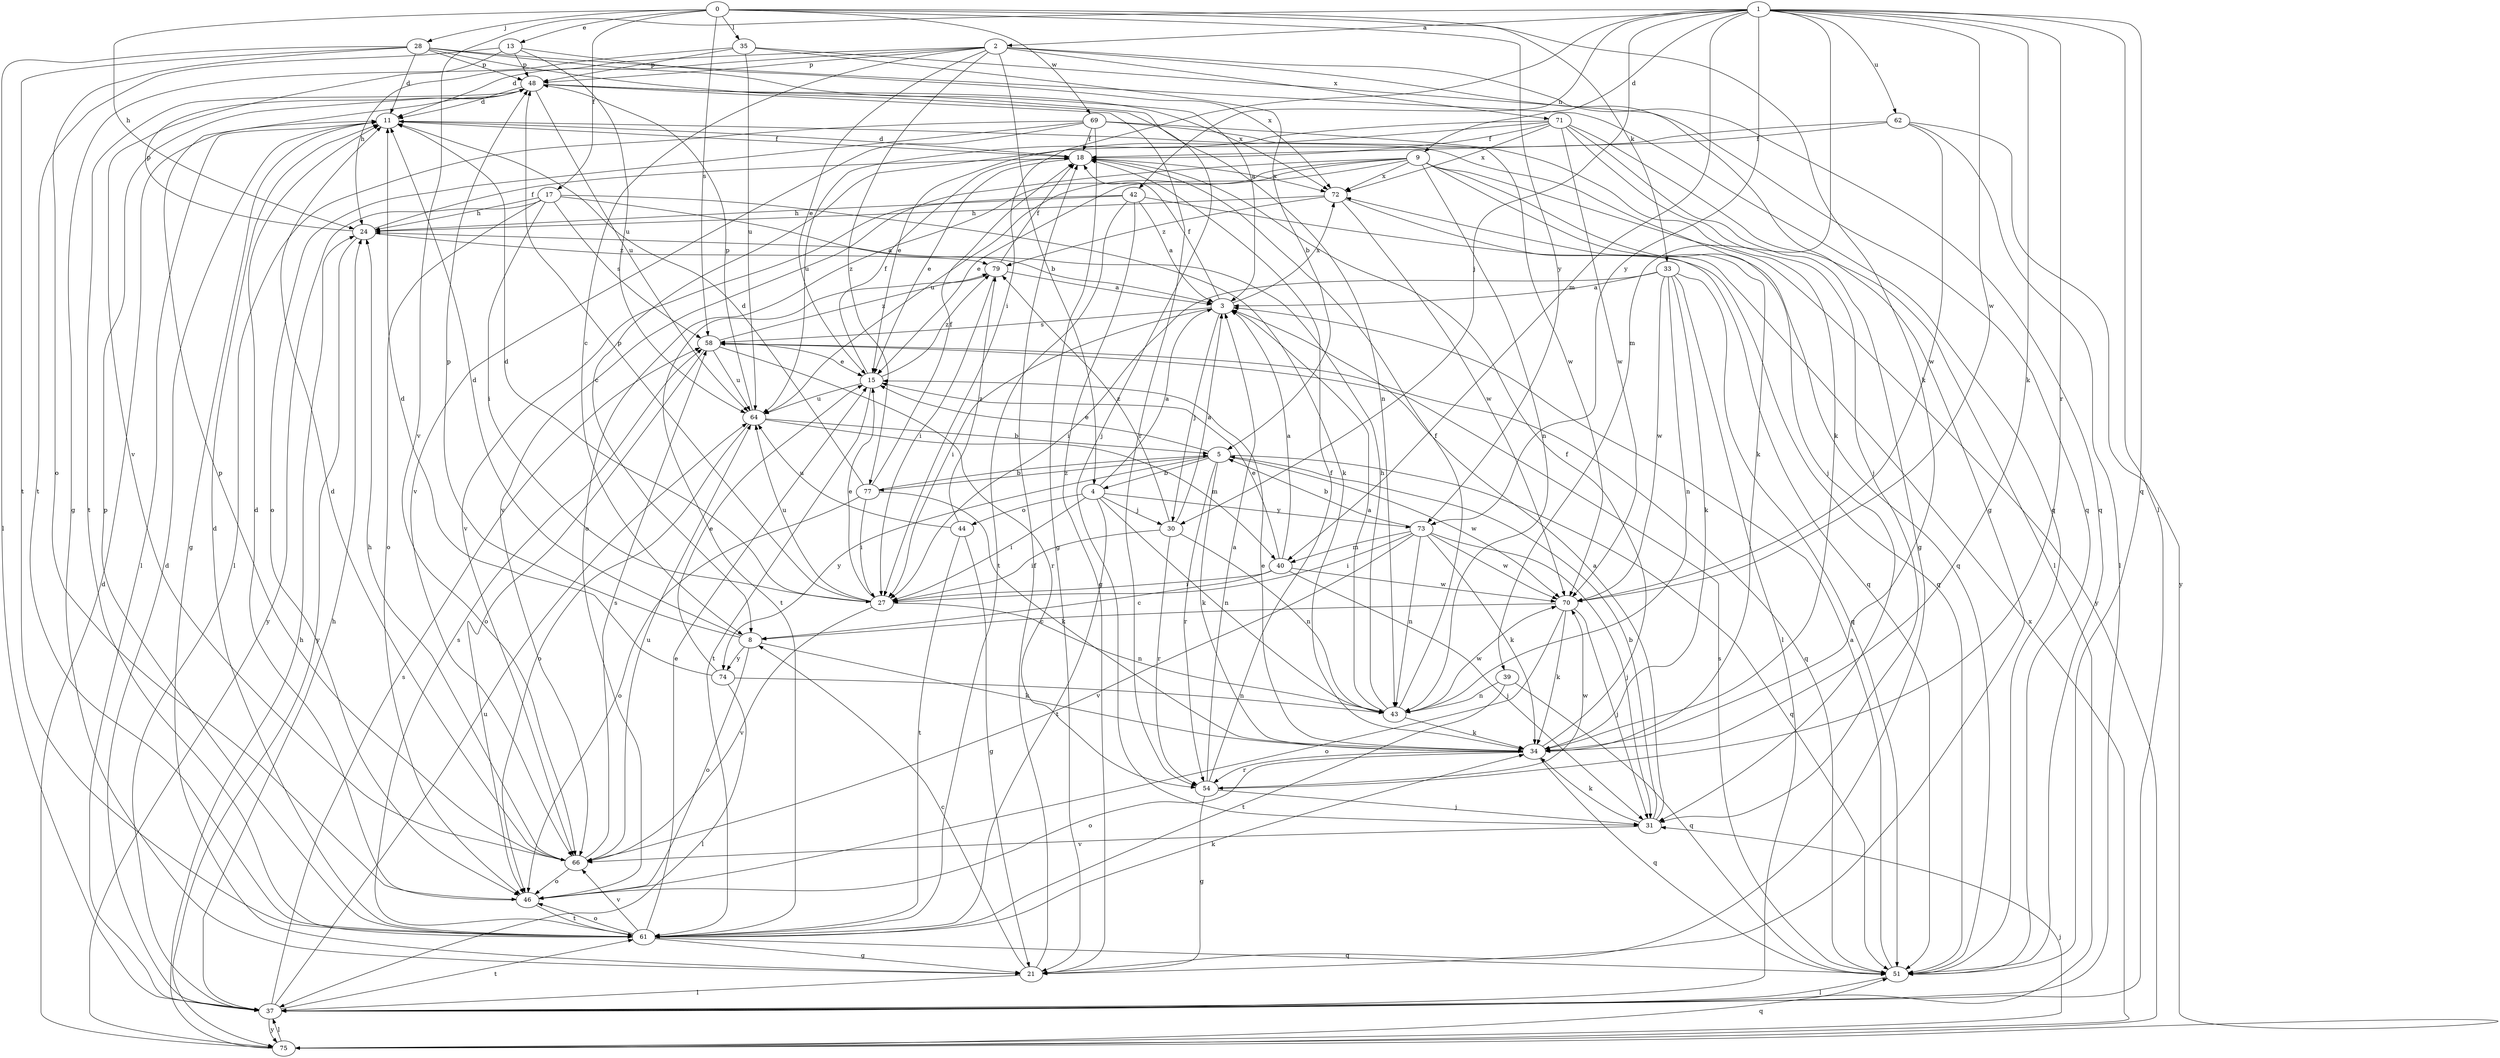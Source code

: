 strict digraph  {
0;
1;
2;
3;
4;
5;
8;
9;
11;
13;
15;
17;
18;
21;
24;
27;
28;
30;
31;
33;
34;
35;
37;
39;
40;
42;
43;
44;
46;
48;
51;
54;
58;
61;
62;
64;
66;
69;
70;
71;
72;
73;
74;
75;
77;
79;
0 -> 13  [label=e];
0 -> 17  [label=f];
0 -> 24  [label=h];
0 -> 28  [label=j];
0 -> 33  [label=k];
0 -> 34  [label=k];
0 -> 35  [label=l];
0 -> 58  [label=s];
0 -> 69  [label=w];
0 -> 73  [label=y];
1 -> 2  [label=a];
1 -> 9  [label=d];
1 -> 27  [label=i];
1 -> 30  [label=j];
1 -> 34  [label=k];
1 -> 37  [label=l];
1 -> 39  [label=m];
1 -> 40  [label=m];
1 -> 42  [label=n];
1 -> 51  [label=q];
1 -> 54  [label=r];
1 -> 62  [label=u];
1 -> 66  [label=v];
1 -> 70  [label=w];
1 -> 73  [label=y];
2 -> 4  [label=b];
2 -> 8  [label=c];
2 -> 11  [label=d];
2 -> 15  [label=e];
2 -> 21  [label=g];
2 -> 24  [label=h];
2 -> 48  [label=p];
2 -> 51  [label=q];
2 -> 71  [label=x];
2 -> 77  [label=z];
3 -> 18  [label=f];
3 -> 27  [label=i];
3 -> 30  [label=j];
3 -> 58  [label=s];
3 -> 72  [label=x];
4 -> 3  [label=a];
4 -> 27  [label=i];
4 -> 30  [label=j];
4 -> 43  [label=n];
4 -> 44  [label=o];
4 -> 61  [label=t];
4 -> 73  [label=y];
5 -> 4  [label=b];
5 -> 15  [label=e];
5 -> 34  [label=k];
5 -> 51  [label=q];
5 -> 54  [label=r];
5 -> 70  [label=w];
5 -> 74  [label=y];
5 -> 77  [label=z];
8 -> 11  [label=d];
8 -> 34  [label=k];
8 -> 46  [label=o];
8 -> 48  [label=p];
8 -> 74  [label=y];
9 -> 15  [label=e];
9 -> 34  [label=k];
9 -> 43  [label=n];
9 -> 46  [label=o];
9 -> 51  [label=q];
9 -> 64  [label=u];
9 -> 66  [label=v];
9 -> 72  [label=x];
9 -> 75  [label=y];
11 -> 18  [label=f];
11 -> 21  [label=g];
11 -> 31  [label=j];
11 -> 37  [label=l];
13 -> 48  [label=p];
13 -> 61  [label=t];
13 -> 64  [label=u];
13 -> 66  [label=v];
13 -> 72  [label=x];
15 -> 18  [label=f];
15 -> 61  [label=t];
15 -> 64  [label=u];
15 -> 79  [label=z];
17 -> 3  [label=a];
17 -> 24  [label=h];
17 -> 27  [label=i];
17 -> 34  [label=k];
17 -> 46  [label=o];
17 -> 58  [label=s];
17 -> 75  [label=y];
18 -> 11  [label=d];
18 -> 15  [label=e];
18 -> 72  [label=x];
21 -> 8  [label=c];
21 -> 18  [label=f];
21 -> 37  [label=l];
24 -> 18  [label=f];
24 -> 48  [label=p];
24 -> 75  [label=y];
24 -> 79  [label=z];
27 -> 11  [label=d];
27 -> 15  [label=e];
27 -> 43  [label=n];
27 -> 48  [label=p];
27 -> 64  [label=u];
27 -> 66  [label=v];
28 -> 3  [label=a];
28 -> 11  [label=d];
28 -> 31  [label=j];
28 -> 37  [label=l];
28 -> 46  [label=o];
28 -> 48  [label=p];
28 -> 51  [label=q];
28 -> 61  [label=t];
30 -> 3  [label=a];
30 -> 27  [label=i];
30 -> 43  [label=n];
30 -> 54  [label=r];
30 -> 79  [label=z];
31 -> 3  [label=a];
31 -> 5  [label=b];
31 -> 34  [label=k];
31 -> 66  [label=v];
33 -> 3  [label=a];
33 -> 27  [label=i];
33 -> 34  [label=k];
33 -> 37  [label=l];
33 -> 43  [label=n];
33 -> 51  [label=q];
33 -> 70  [label=w];
34 -> 15  [label=e];
34 -> 18  [label=f];
34 -> 46  [label=o];
34 -> 51  [label=q];
34 -> 54  [label=r];
35 -> 5  [label=b];
35 -> 21  [label=g];
35 -> 48  [label=p];
35 -> 51  [label=q];
35 -> 64  [label=u];
37 -> 11  [label=d];
37 -> 24  [label=h];
37 -> 58  [label=s];
37 -> 61  [label=t];
37 -> 64  [label=u];
37 -> 75  [label=y];
39 -> 43  [label=n];
39 -> 51  [label=q];
39 -> 61  [label=t];
40 -> 3  [label=a];
40 -> 8  [label=c];
40 -> 15  [label=e];
40 -> 27  [label=i];
40 -> 31  [label=j];
40 -> 70  [label=w];
42 -> 3  [label=a];
42 -> 21  [label=g];
42 -> 24  [label=h];
42 -> 51  [label=q];
42 -> 61  [label=t];
42 -> 66  [label=v];
43 -> 3  [label=a];
43 -> 18  [label=f];
43 -> 24  [label=h];
43 -> 34  [label=k];
43 -> 70  [label=w];
44 -> 21  [label=g];
44 -> 61  [label=t];
44 -> 64  [label=u];
44 -> 79  [label=z];
46 -> 11  [label=d];
46 -> 61  [label=t];
48 -> 11  [label=d];
48 -> 43  [label=n];
48 -> 54  [label=r];
48 -> 61  [label=t];
48 -> 64  [label=u];
48 -> 72  [label=x];
51 -> 3  [label=a];
51 -> 37  [label=l];
51 -> 58  [label=s];
54 -> 3  [label=a];
54 -> 18  [label=f];
54 -> 21  [label=g];
54 -> 31  [label=j];
54 -> 70  [label=w];
58 -> 15  [label=e];
58 -> 46  [label=o];
58 -> 51  [label=q];
58 -> 54  [label=r];
58 -> 64  [label=u];
58 -> 79  [label=z];
61 -> 11  [label=d];
61 -> 15  [label=e];
61 -> 21  [label=g];
61 -> 34  [label=k];
61 -> 46  [label=o];
61 -> 48  [label=p];
61 -> 51  [label=q];
61 -> 58  [label=s];
61 -> 66  [label=v];
62 -> 8  [label=c];
62 -> 18  [label=f];
62 -> 37  [label=l];
62 -> 70  [label=w];
62 -> 75  [label=y];
64 -> 5  [label=b];
64 -> 40  [label=m];
64 -> 46  [label=o];
64 -> 48  [label=p];
66 -> 11  [label=d];
66 -> 24  [label=h];
66 -> 46  [label=o];
66 -> 48  [label=p];
66 -> 58  [label=s];
66 -> 64  [label=u];
69 -> 18  [label=f];
69 -> 21  [label=g];
69 -> 34  [label=k];
69 -> 37  [label=l];
69 -> 46  [label=o];
69 -> 66  [label=v];
69 -> 70  [label=w];
70 -> 8  [label=c];
70 -> 31  [label=j];
70 -> 34  [label=k];
70 -> 46  [label=o];
71 -> 15  [label=e];
71 -> 18  [label=f];
71 -> 21  [label=g];
71 -> 31  [label=j];
71 -> 37  [label=l];
71 -> 64  [label=u];
71 -> 70  [label=w];
71 -> 72  [label=x];
72 -> 24  [label=h];
72 -> 51  [label=q];
72 -> 70  [label=w];
72 -> 79  [label=z];
73 -> 5  [label=b];
73 -> 27  [label=i];
73 -> 31  [label=j];
73 -> 34  [label=k];
73 -> 40  [label=m];
73 -> 43  [label=n];
73 -> 66  [label=v];
73 -> 70  [label=w];
74 -> 11  [label=d];
74 -> 15  [label=e];
74 -> 37  [label=l];
74 -> 43  [label=n];
75 -> 11  [label=d];
75 -> 24  [label=h];
75 -> 31  [label=j];
75 -> 37  [label=l];
75 -> 51  [label=q];
75 -> 72  [label=x];
77 -> 5  [label=b];
77 -> 11  [label=d];
77 -> 18  [label=f];
77 -> 27  [label=i];
77 -> 34  [label=k];
77 -> 46  [label=o];
79 -> 3  [label=a];
79 -> 18  [label=f];
79 -> 27  [label=i];
79 -> 61  [label=t];
}
